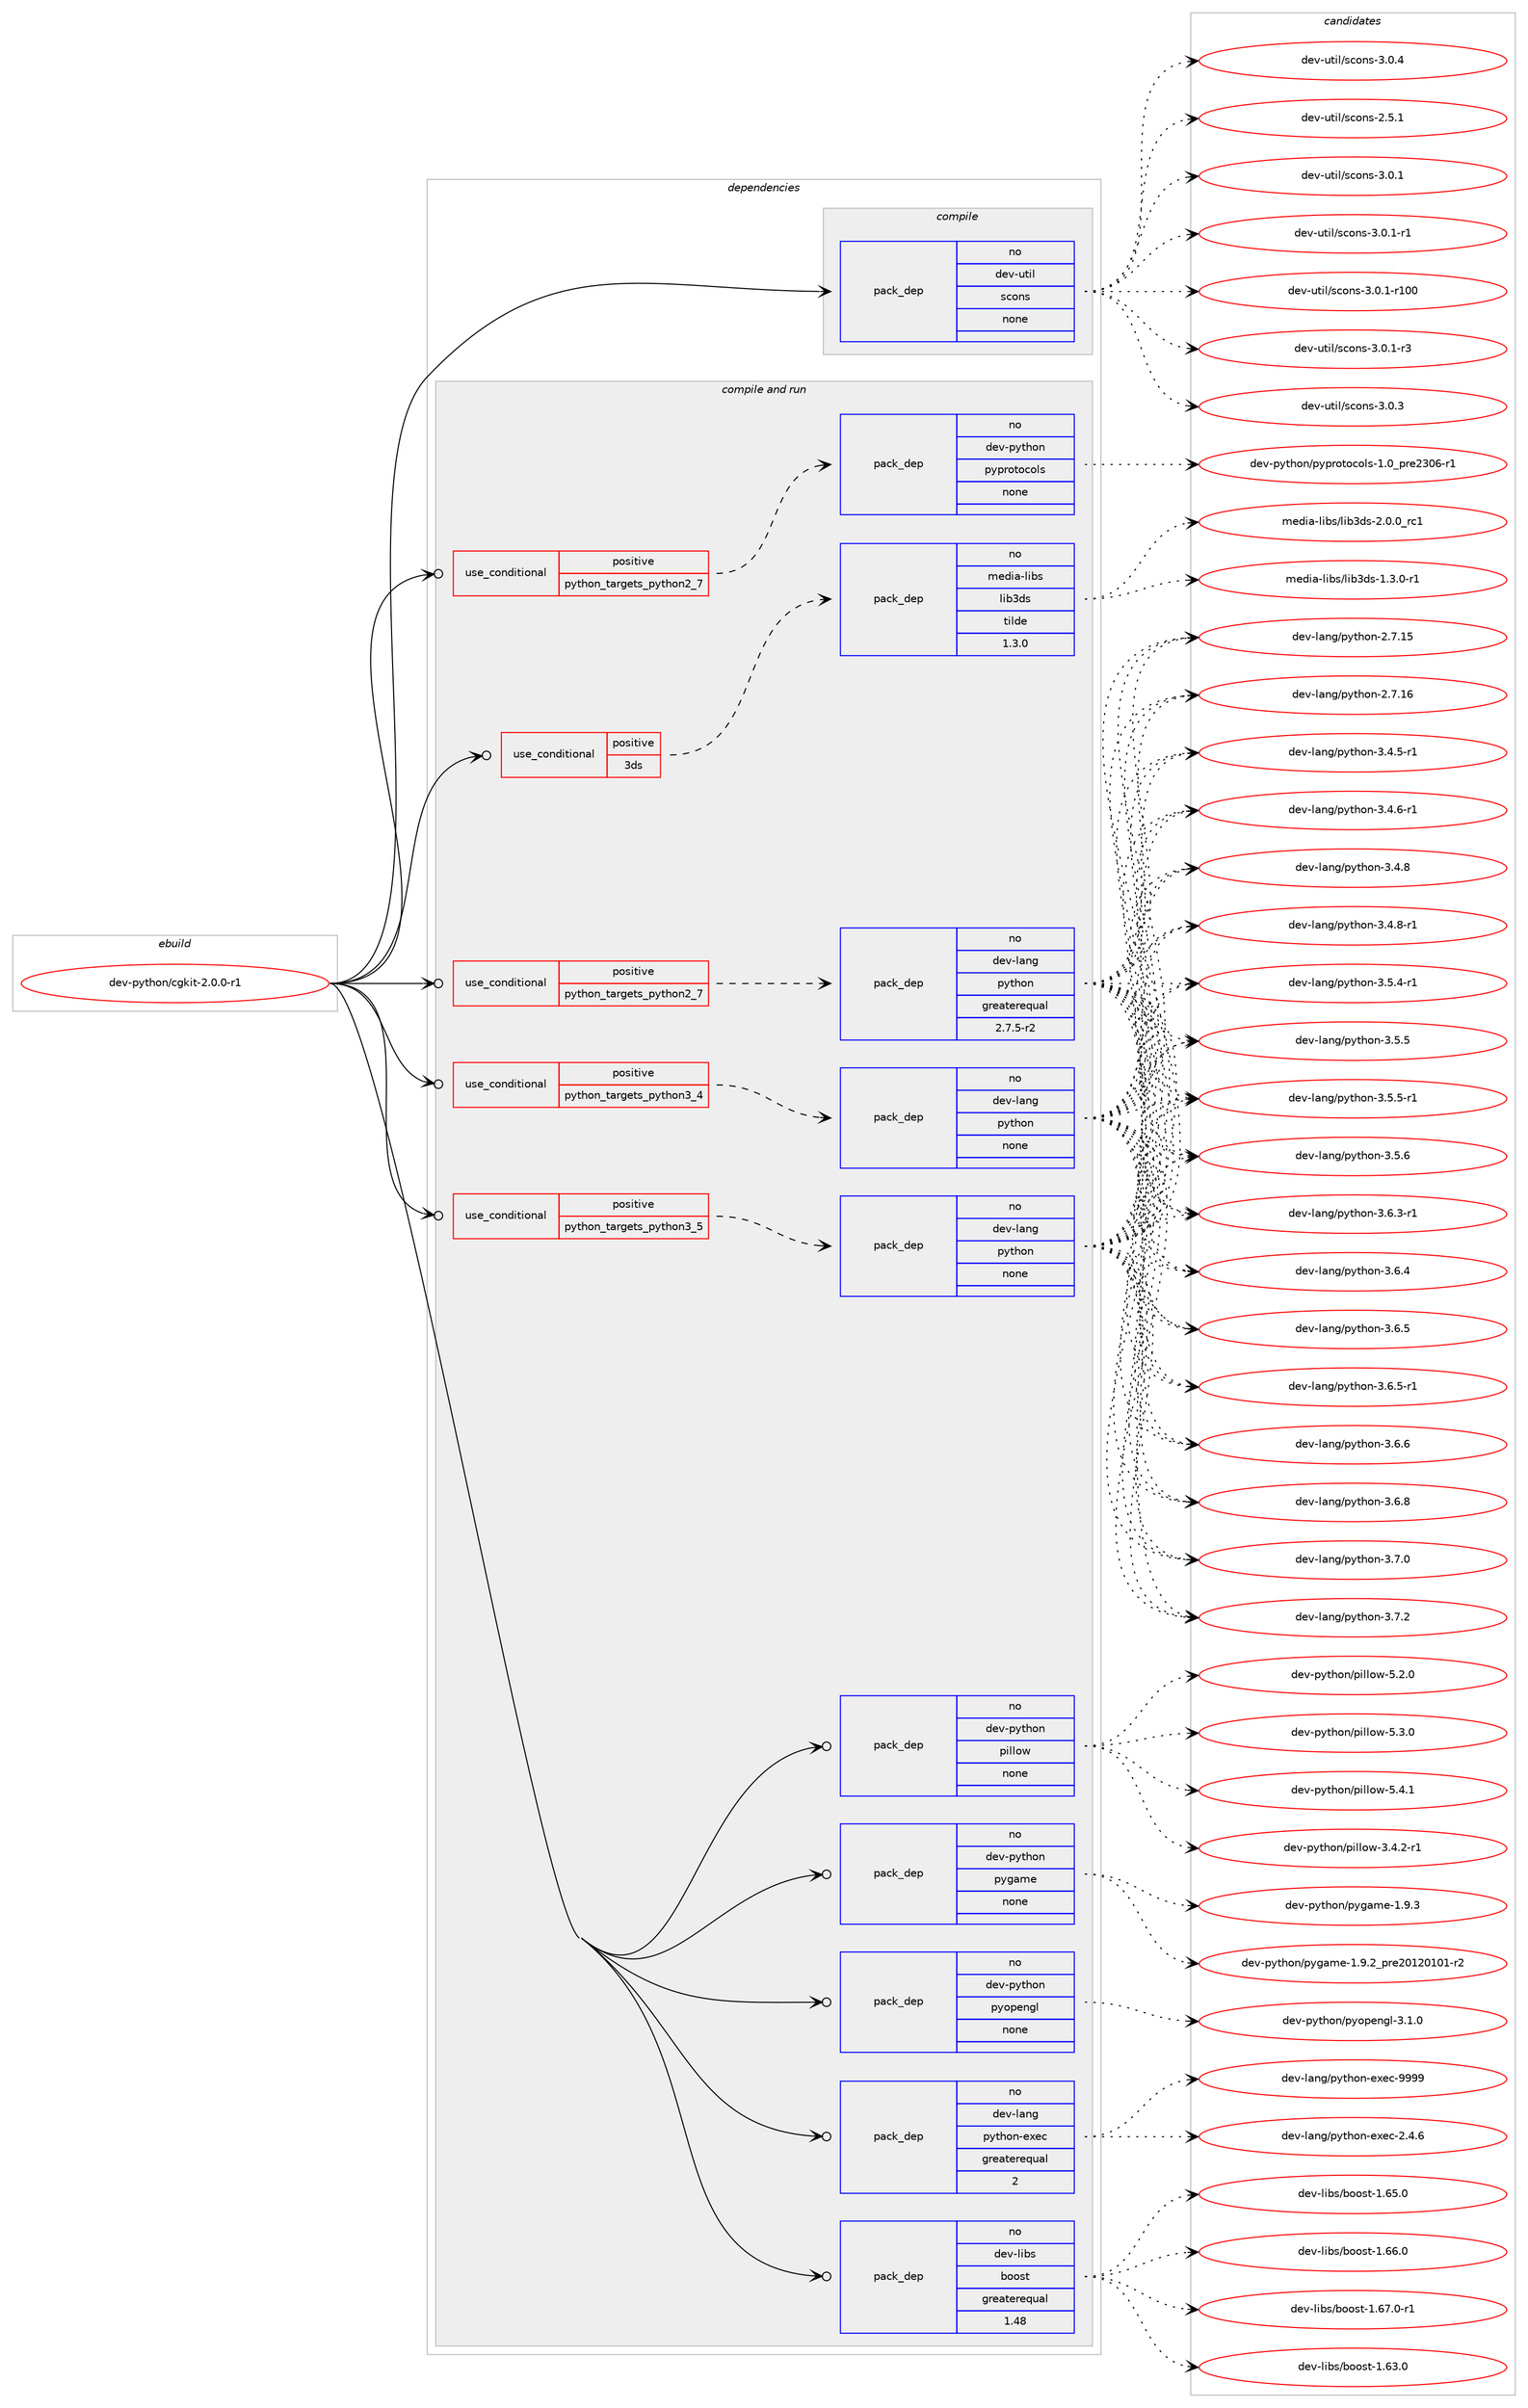 digraph prolog {

# *************
# Graph options
# *************

newrank=true;
concentrate=true;
compound=true;
graph [rankdir=LR,fontname=Helvetica,fontsize=10,ranksep=1.5];#, ranksep=2.5, nodesep=0.2];
edge  [arrowhead=vee];
node  [fontname=Helvetica,fontsize=10];

# **********
# The ebuild
# **********

subgraph cluster_leftcol {
color=gray;
rank=same;
label=<<i>ebuild</i>>;
id [label="dev-python/cgkit-2.0.0-r1", color=red, width=4, href="../dev-python/cgkit-2.0.0-r1.svg"];
}

# ****************
# The dependencies
# ****************

subgraph cluster_midcol {
color=gray;
label=<<i>dependencies</i>>;
subgraph cluster_compile {
fillcolor="#eeeeee";
style=filled;
label=<<i>compile</i>>;
subgraph pack1007445 {
dependency1402886 [label=<<TABLE BORDER="0" CELLBORDER="1" CELLSPACING="0" CELLPADDING="4" WIDTH="220"><TR><TD ROWSPAN="6" CELLPADDING="30">pack_dep</TD></TR><TR><TD WIDTH="110">no</TD></TR><TR><TD>dev-util</TD></TR><TR><TD>scons</TD></TR><TR><TD>none</TD></TR><TR><TD></TD></TR></TABLE>>, shape=none, color=blue];
}
id:e -> dependency1402886:w [weight=20,style="solid",arrowhead="vee"];
}
subgraph cluster_compileandrun {
fillcolor="#eeeeee";
style=filled;
label=<<i>compile and run</i>>;
subgraph cond372206 {
dependency1402887 [label=<<TABLE BORDER="0" CELLBORDER="1" CELLSPACING="0" CELLPADDING="4"><TR><TD ROWSPAN="3" CELLPADDING="10">use_conditional</TD></TR><TR><TD>positive</TD></TR><TR><TD>3ds</TD></TR></TABLE>>, shape=none, color=red];
subgraph pack1007446 {
dependency1402888 [label=<<TABLE BORDER="0" CELLBORDER="1" CELLSPACING="0" CELLPADDING="4" WIDTH="220"><TR><TD ROWSPAN="6" CELLPADDING="30">pack_dep</TD></TR><TR><TD WIDTH="110">no</TD></TR><TR><TD>media-libs</TD></TR><TR><TD>lib3ds</TD></TR><TR><TD>tilde</TD></TR><TR><TD>1.3.0</TD></TR></TABLE>>, shape=none, color=blue];
}
dependency1402887:e -> dependency1402888:w [weight=20,style="dashed",arrowhead="vee"];
}
id:e -> dependency1402887:w [weight=20,style="solid",arrowhead="odotvee"];
subgraph cond372207 {
dependency1402889 [label=<<TABLE BORDER="0" CELLBORDER="1" CELLSPACING="0" CELLPADDING="4"><TR><TD ROWSPAN="3" CELLPADDING="10">use_conditional</TD></TR><TR><TD>positive</TD></TR><TR><TD>python_targets_python2_7</TD></TR></TABLE>>, shape=none, color=red];
subgraph pack1007447 {
dependency1402890 [label=<<TABLE BORDER="0" CELLBORDER="1" CELLSPACING="0" CELLPADDING="4" WIDTH="220"><TR><TD ROWSPAN="6" CELLPADDING="30">pack_dep</TD></TR><TR><TD WIDTH="110">no</TD></TR><TR><TD>dev-lang</TD></TR><TR><TD>python</TD></TR><TR><TD>greaterequal</TD></TR><TR><TD>2.7.5-r2</TD></TR></TABLE>>, shape=none, color=blue];
}
dependency1402889:e -> dependency1402890:w [weight=20,style="dashed",arrowhead="vee"];
}
id:e -> dependency1402889:w [weight=20,style="solid",arrowhead="odotvee"];
subgraph cond372208 {
dependency1402891 [label=<<TABLE BORDER="0" CELLBORDER="1" CELLSPACING="0" CELLPADDING="4"><TR><TD ROWSPAN="3" CELLPADDING="10">use_conditional</TD></TR><TR><TD>positive</TD></TR><TR><TD>python_targets_python2_7</TD></TR></TABLE>>, shape=none, color=red];
subgraph pack1007448 {
dependency1402892 [label=<<TABLE BORDER="0" CELLBORDER="1" CELLSPACING="0" CELLPADDING="4" WIDTH="220"><TR><TD ROWSPAN="6" CELLPADDING="30">pack_dep</TD></TR><TR><TD WIDTH="110">no</TD></TR><TR><TD>dev-python</TD></TR><TR><TD>pyprotocols</TD></TR><TR><TD>none</TD></TR><TR><TD></TD></TR></TABLE>>, shape=none, color=blue];
}
dependency1402891:e -> dependency1402892:w [weight=20,style="dashed",arrowhead="vee"];
}
id:e -> dependency1402891:w [weight=20,style="solid",arrowhead="odotvee"];
subgraph cond372209 {
dependency1402893 [label=<<TABLE BORDER="0" CELLBORDER="1" CELLSPACING="0" CELLPADDING="4"><TR><TD ROWSPAN="3" CELLPADDING="10">use_conditional</TD></TR><TR><TD>positive</TD></TR><TR><TD>python_targets_python3_4</TD></TR></TABLE>>, shape=none, color=red];
subgraph pack1007449 {
dependency1402894 [label=<<TABLE BORDER="0" CELLBORDER="1" CELLSPACING="0" CELLPADDING="4" WIDTH="220"><TR><TD ROWSPAN="6" CELLPADDING="30">pack_dep</TD></TR><TR><TD WIDTH="110">no</TD></TR><TR><TD>dev-lang</TD></TR><TR><TD>python</TD></TR><TR><TD>none</TD></TR><TR><TD></TD></TR></TABLE>>, shape=none, color=blue];
}
dependency1402893:e -> dependency1402894:w [weight=20,style="dashed",arrowhead="vee"];
}
id:e -> dependency1402893:w [weight=20,style="solid",arrowhead="odotvee"];
subgraph cond372210 {
dependency1402895 [label=<<TABLE BORDER="0" CELLBORDER="1" CELLSPACING="0" CELLPADDING="4"><TR><TD ROWSPAN="3" CELLPADDING="10">use_conditional</TD></TR><TR><TD>positive</TD></TR><TR><TD>python_targets_python3_5</TD></TR></TABLE>>, shape=none, color=red];
subgraph pack1007450 {
dependency1402896 [label=<<TABLE BORDER="0" CELLBORDER="1" CELLSPACING="0" CELLPADDING="4" WIDTH="220"><TR><TD ROWSPAN="6" CELLPADDING="30">pack_dep</TD></TR><TR><TD WIDTH="110">no</TD></TR><TR><TD>dev-lang</TD></TR><TR><TD>python</TD></TR><TR><TD>none</TD></TR><TR><TD></TD></TR></TABLE>>, shape=none, color=blue];
}
dependency1402895:e -> dependency1402896:w [weight=20,style="dashed",arrowhead="vee"];
}
id:e -> dependency1402895:w [weight=20,style="solid",arrowhead="odotvee"];
subgraph pack1007451 {
dependency1402897 [label=<<TABLE BORDER="0" CELLBORDER="1" CELLSPACING="0" CELLPADDING="4" WIDTH="220"><TR><TD ROWSPAN="6" CELLPADDING="30">pack_dep</TD></TR><TR><TD WIDTH="110">no</TD></TR><TR><TD>dev-lang</TD></TR><TR><TD>python-exec</TD></TR><TR><TD>greaterequal</TD></TR><TR><TD>2</TD></TR></TABLE>>, shape=none, color=blue];
}
id:e -> dependency1402897:w [weight=20,style="solid",arrowhead="odotvee"];
subgraph pack1007452 {
dependency1402898 [label=<<TABLE BORDER="0" CELLBORDER="1" CELLSPACING="0" CELLPADDING="4" WIDTH="220"><TR><TD ROWSPAN="6" CELLPADDING="30">pack_dep</TD></TR><TR><TD WIDTH="110">no</TD></TR><TR><TD>dev-libs</TD></TR><TR><TD>boost</TD></TR><TR><TD>greaterequal</TD></TR><TR><TD>1.48</TD></TR></TABLE>>, shape=none, color=blue];
}
id:e -> dependency1402898:w [weight=20,style="solid",arrowhead="odotvee"];
subgraph pack1007453 {
dependency1402899 [label=<<TABLE BORDER="0" CELLBORDER="1" CELLSPACING="0" CELLPADDING="4" WIDTH="220"><TR><TD ROWSPAN="6" CELLPADDING="30">pack_dep</TD></TR><TR><TD WIDTH="110">no</TD></TR><TR><TD>dev-python</TD></TR><TR><TD>pillow</TD></TR><TR><TD>none</TD></TR><TR><TD></TD></TR></TABLE>>, shape=none, color=blue];
}
id:e -> dependency1402899:w [weight=20,style="solid",arrowhead="odotvee"];
subgraph pack1007454 {
dependency1402900 [label=<<TABLE BORDER="0" CELLBORDER="1" CELLSPACING="0" CELLPADDING="4" WIDTH="220"><TR><TD ROWSPAN="6" CELLPADDING="30">pack_dep</TD></TR><TR><TD WIDTH="110">no</TD></TR><TR><TD>dev-python</TD></TR><TR><TD>pygame</TD></TR><TR><TD>none</TD></TR><TR><TD></TD></TR></TABLE>>, shape=none, color=blue];
}
id:e -> dependency1402900:w [weight=20,style="solid",arrowhead="odotvee"];
subgraph pack1007455 {
dependency1402901 [label=<<TABLE BORDER="0" CELLBORDER="1" CELLSPACING="0" CELLPADDING="4" WIDTH="220"><TR><TD ROWSPAN="6" CELLPADDING="30">pack_dep</TD></TR><TR><TD WIDTH="110">no</TD></TR><TR><TD>dev-python</TD></TR><TR><TD>pyopengl</TD></TR><TR><TD>none</TD></TR><TR><TD></TD></TR></TABLE>>, shape=none, color=blue];
}
id:e -> dependency1402901:w [weight=20,style="solid",arrowhead="odotvee"];
}
subgraph cluster_run {
fillcolor="#eeeeee";
style=filled;
label=<<i>run</i>>;
}
}

# **************
# The candidates
# **************

subgraph cluster_choices {
rank=same;
color=gray;
label=<<i>candidates</i>>;

subgraph choice1007445 {
color=black;
nodesep=1;
choice100101118451171161051084711599111110115455046534649 [label="dev-util/scons-2.5.1", color=red, width=4,href="../dev-util/scons-2.5.1.svg"];
choice100101118451171161051084711599111110115455146484649 [label="dev-util/scons-3.0.1", color=red, width=4,href="../dev-util/scons-3.0.1.svg"];
choice1001011184511711610510847115991111101154551464846494511449 [label="dev-util/scons-3.0.1-r1", color=red, width=4,href="../dev-util/scons-3.0.1-r1.svg"];
choice10010111845117116105108471159911111011545514648464945114494848 [label="dev-util/scons-3.0.1-r100", color=red, width=4,href="../dev-util/scons-3.0.1-r100.svg"];
choice1001011184511711610510847115991111101154551464846494511451 [label="dev-util/scons-3.0.1-r3", color=red, width=4,href="../dev-util/scons-3.0.1-r3.svg"];
choice100101118451171161051084711599111110115455146484651 [label="dev-util/scons-3.0.3", color=red, width=4,href="../dev-util/scons-3.0.3.svg"];
choice100101118451171161051084711599111110115455146484652 [label="dev-util/scons-3.0.4", color=red, width=4,href="../dev-util/scons-3.0.4.svg"];
dependency1402886:e -> choice100101118451171161051084711599111110115455046534649:w [style=dotted,weight="100"];
dependency1402886:e -> choice100101118451171161051084711599111110115455146484649:w [style=dotted,weight="100"];
dependency1402886:e -> choice1001011184511711610510847115991111101154551464846494511449:w [style=dotted,weight="100"];
dependency1402886:e -> choice10010111845117116105108471159911111011545514648464945114494848:w [style=dotted,weight="100"];
dependency1402886:e -> choice1001011184511711610510847115991111101154551464846494511451:w [style=dotted,weight="100"];
dependency1402886:e -> choice100101118451171161051084711599111110115455146484651:w [style=dotted,weight="100"];
dependency1402886:e -> choice100101118451171161051084711599111110115455146484652:w [style=dotted,weight="100"];
}
subgraph choice1007446 {
color=black;
nodesep=1;
choice1091011001059745108105981154710810598511001154549465146484511449 [label="media-libs/lib3ds-1.3.0-r1", color=red, width=4,href="../media-libs/lib3ds-1.3.0-r1.svg"];
choice109101100105974510810598115471081059851100115455046484648951149949 [label="media-libs/lib3ds-2.0.0_rc1", color=red, width=4,href="../media-libs/lib3ds-2.0.0_rc1.svg"];
dependency1402888:e -> choice1091011001059745108105981154710810598511001154549465146484511449:w [style=dotted,weight="100"];
dependency1402888:e -> choice109101100105974510810598115471081059851100115455046484648951149949:w [style=dotted,weight="100"];
}
subgraph choice1007447 {
color=black;
nodesep=1;
choice10010111845108971101034711212111610411111045504655464953 [label="dev-lang/python-2.7.15", color=red, width=4,href="../dev-lang/python-2.7.15.svg"];
choice10010111845108971101034711212111610411111045504655464954 [label="dev-lang/python-2.7.16", color=red, width=4,href="../dev-lang/python-2.7.16.svg"];
choice1001011184510897110103471121211161041111104551465246534511449 [label="dev-lang/python-3.4.5-r1", color=red, width=4,href="../dev-lang/python-3.4.5-r1.svg"];
choice1001011184510897110103471121211161041111104551465246544511449 [label="dev-lang/python-3.4.6-r1", color=red, width=4,href="../dev-lang/python-3.4.6-r1.svg"];
choice100101118451089711010347112121116104111110455146524656 [label="dev-lang/python-3.4.8", color=red, width=4,href="../dev-lang/python-3.4.8.svg"];
choice1001011184510897110103471121211161041111104551465246564511449 [label="dev-lang/python-3.4.8-r1", color=red, width=4,href="../dev-lang/python-3.4.8-r1.svg"];
choice1001011184510897110103471121211161041111104551465346524511449 [label="dev-lang/python-3.5.4-r1", color=red, width=4,href="../dev-lang/python-3.5.4-r1.svg"];
choice100101118451089711010347112121116104111110455146534653 [label="dev-lang/python-3.5.5", color=red, width=4,href="../dev-lang/python-3.5.5.svg"];
choice1001011184510897110103471121211161041111104551465346534511449 [label="dev-lang/python-3.5.5-r1", color=red, width=4,href="../dev-lang/python-3.5.5-r1.svg"];
choice100101118451089711010347112121116104111110455146534654 [label="dev-lang/python-3.5.6", color=red, width=4,href="../dev-lang/python-3.5.6.svg"];
choice1001011184510897110103471121211161041111104551465446514511449 [label="dev-lang/python-3.6.3-r1", color=red, width=4,href="../dev-lang/python-3.6.3-r1.svg"];
choice100101118451089711010347112121116104111110455146544652 [label="dev-lang/python-3.6.4", color=red, width=4,href="../dev-lang/python-3.6.4.svg"];
choice100101118451089711010347112121116104111110455146544653 [label="dev-lang/python-3.6.5", color=red, width=4,href="../dev-lang/python-3.6.5.svg"];
choice1001011184510897110103471121211161041111104551465446534511449 [label="dev-lang/python-3.6.5-r1", color=red, width=4,href="../dev-lang/python-3.6.5-r1.svg"];
choice100101118451089711010347112121116104111110455146544654 [label="dev-lang/python-3.6.6", color=red, width=4,href="../dev-lang/python-3.6.6.svg"];
choice100101118451089711010347112121116104111110455146544656 [label="dev-lang/python-3.6.8", color=red, width=4,href="../dev-lang/python-3.6.8.svg"];
choice100101118451089711010347112121116104111110455146554648 [label="dev-lang/python-3.7.0", color=red, width=4,href="../dev-lang/python-3.7.0.svg"];
choice100101118451089711010347112121116104111110455146554650 [label="dev-lang/python-3.7.2", color=red, width=4,href="../dev-lang/python-3.7.2.svg"];
dependency1402890:e -> choice10010111845108971101034711212111610411111045504655464953:w [style=dotted,weight="100"];
dependency1402890:e -> choice10010111845108971101034711212111610411111045504655464954:w [style=dotted,weight="100"];
dependency1402890:e -> choice1001011184510897110103471121211161041111104551465246534511449:w [style=dotted,weight="100"];
dependency1402890:e -> choice1001011184510897110103471121211161041111104551465246544511449:w [style=dotted,weight="100"];
dependency1402890:e -> choice100101118451089711010347112121116104111110455146524656:w [style=dotted,weight="100"];
dependency1402890:e -> choice1001011184510897110103471121211161041111104551465246564511449:w [style=dotted,weight="100"];
dependency1402890:e -> choice1001011184510897110103471121211161041111104551465346524511449:w [style=dotted,weight="100"];
dependency1402890:e -> choice100101118451089711010347112121116104111110455146534653:w [style=dotted,weight="100"];
dependency1402890:e -> choice1001011184510897110103471121211161041111104551465346534511449:w [style=dotted,weight="100"];
dependency1402890:e -> choice100101118451089711010347112121116104111110455146534654:w [style=dotted,weight="100"];
dependency1402890:e -> choice1001011184510897110103471121211161041111104551465446514511449:w [style=dotted,weight="100"];
dependency1402890:e -> choice100101118451089711010347112121116104111110455146544652:w [style=dotted,weight="100"];
dependency1402890:e -> choice100101118451089711010347112121116104111110455146544653:w [style=dotted,weight="100"];
dependency1402890:e -> choice1001011184510897110103471121211161041111104551465446534511449:w [style=dotted,weight="100"];
dependency1402890:e -> choice100101118451089711010347112121116104111110455146544654:w [style=dotted,weight="100"];
dependency1402890:e -> choice100101118451089711010347112121116104111110455146544656:w [style=dotted,weight="100"];
dependency1402890:e -> choice100101118451089711010347112121116104111110455146554648:w [style=dotted,weight="100"];
dependency1402890:e -> choice100101118451089711010347112121116104111110455146554650:w [style=dotted,weight="100"];
}
subgraph choice1007448 {
color=black;
nodesep=1;
choice1001011184511212111610411111047112121112114111116111991111081154549464895112114101505148544511449 [label="dev-python/pyprotocols-1.0_pre2306-r1", color=red, width=4,href="../dev-python/pyprotocols-1.0_pre2306-r1.svg"];
dependency1402892:e -> choice1001011184511212111610411111047112121112114111116111991111081154549464895112114101505148544511449:w [style=dotted,weight="100"];
}
subgraph choice1007449 {
color=black;
nodesep=1;
choice10010111845108971101034711212111610411111045504655464953 [label="dev-lang/python-2.7.15", color=red, width=4,href="../dev-lang/python-2.7.15.svg"];
choice10010111845108971101034711212111610411111045504655464954 [label="dev-lang/python-2.7.16", color=red, width=4,href="../dev-lang/python-2.7.16.svg"];
choice1001011184510897110103471121211161041111104551465246534511449 [label="dev-lang/python-3.4.5-r1", color=red, width=4,href="../dev-lang/python-3.4.5-r1.svg"];
choice1001011184510897110103471121211161041111104551465246544511449 [label="dev-lang/python-3.4.6-r1", color=red, width=4,href="../dev-lang/python-3.4.6-r1.svg"];
choice100101118451089711010347112121116104111110455146524656 [label="dev-lang/python-3.4.8", color=red, width=4,href="../dev-lang/python-3.4.8.svg"];
choice1001011184510897110103471121211161041111104551465246564511449 [label="dev-lang/python-3.4.8-r1", color=red, width=4,href="../dev-lang/python-3.4.8-r1.svg"];
choice1001011184510897110103471121211161041111104551465346524511449 [label="dev-lang/python-3.5.4-r1", color=red, width=4,href="../dev-lang/python-3.5.4-r1.svg"];
choice100101118451089711010347112121116104111110455146534653 [label="dev-lang/python-3.5.5", color=red, width=4,href="../dev-lang/python-3.5.5.svg"];
choice1001011184510897110103471121211161041111104551465346534511449 [label="dev-lang/python-3.5.5-r1", color=red, width=4,href="../dev-lang/python-3.5.5-r1.svg"];
choice100101118451089711010347112121116104111110455146534654 [label="dev-lang/python-3.5.6", color=red, width=4,href="../dev-lang/python-3.5.6.svg"];
choice1001011184510897110103471121211161041111104551465446514511449 [label="dev-lang/python-3.6.3-r1", color=red, width=4,href="../dev-lang/python-3.6.3-r1.svg"];
choice100101118451089711010347112121116104111110455146544652 [label="dev-lang/python-3.6.4", color=red, width=4,href="../dev-lang/python-3.6.4.svg"];
choice100101118451089711010347112121116104111110455146544653 [label="dev-lang/python-3.6.5", color=red, width=4,href="../dev-lang/python-3.6.5.svg"];
choice1001011184510897110103471121211161041111104551465446534511449 [label="dev-lang/python-3.6.5-r1", color=red, width=4,href="../dev-lang/python-3.6.5-r1.svg"];
choice100101118451089711010347112121116104111110455146544654 [label="dev-lang/python-3.6.6", color=red, width=4,href="../dev-lang/python-3.6.6.svg"];
choice100101118451089711010347112121116104111110455146544656 [label="dev-lang/python-3.6.8", color=red, width=4,href="../dev-lang/python-3.6.8.svg"];
choice100101118451089711010347112121116104111110455146554648 [label="dev-lang/python-3.7.0", color=red, width=4,href="../dev-lang/python-3.7.0.svg"];
choice100101118451089711010347112121116104111110455146554650 [label="dev-lang/python-3.7.2", color=red, width=4,href="../dev-lang/python-3.7.2.svg"];
dependency1402894:e -> choice10010111845108971101034711212111610411111045504655464953:w [style=dotted,weight="100"];
dependency1402894:e -> choice10010111845108971101034711212111610411111045504655464954:w [style=dotted,weight="100"];
dependency1402894:e -> choice1001011184510897110103471121211161041111104551465246534511449:w [style=dotted,weight="100"];
dependency1402894:e -> choice1001011184510897110103471121211161041111104551465246544511449:w [style=dotted,weight="100"];
dependency1402894:e -> choice100101118451089711010347112121116104111110455146524656:w [style=dotted,weight="100"];
dependency1402894:e -> choice1001011184510897110103471121211161041111104551465246564511449:w [style=dotted,weight="100"];
dependency1402894:e -> choice1001011184510897110103471121211161041111104551465346524511449:w [style=dotted,weight="100"];
dependency1402894:e -> choice100101118451089711010347112121116104111110455146534653:w [style=dotted,weight="100"];
dependency1402894:e -> choice1001011184510897110103471121211161041111104551465346534511449:w [style=dotted,weight="100"];
dependency1402894:e -> choice100101118451089711010347112121116104111110455146534654:w [style=dotted,weight="100"];
dependency1402894:e -> choice1001011184510897110103471121211161041111104551465446514511449:w [style=dotted,weight="100"];
dependency1402894:e -> choice100101118451089711010347112121116104111110455146544652:w [style=dotted,weight="100"];
dependency1402894:e -> choice100101118451089711010347112121116104111110455146544653:w [style=dotted,weight="100"];
dependency1402894:e -> choice1001011184510897110103471121211161041111104551465446534511449:w [style=dotted,weight="100"];
dependency1402894:e -> choice100101118451089711010347112121116104111110455146544654:w [style=dotted,weight="100"];
dependency1402894:e -> choice100101118451089711010347112121116104111110455146544656:w [style=dotted,weight="100"];
dependency1402894:e -> choice100101118451089711010347112121116104111110455146554648:w [style=dotted,weight="100"];
dependency1402894:e -> choice100101118451089711010347112121116104111110455146554650:w [style=dotted,weight="100"];
}
subgraph choice1007450 {
color=black;
nodesep=1;
choice10010111845108971101034711212111610411111045504655464953 [label="dev-lang/python-2.7.15", color=red, width=4,href="../dev-lang/python-2.7.15.svg"];
choice10010111845108971101034711212111610411111045504655464954 [label="dev-lang/python-2.7.16", color=red, width=4,href="../dev-lang/python-2.7.16.svg"];
choice1001011184510897110103471121211161041111104551465246534511449 [label="dev-lang/python-3.4.5-r1", color=red, width=4,href="../dev-lang/python-3.4.5-r1.svg"];
choice1001011184510897110103471121211161041111104551465246544511449 [label="dev-lang/python-3.4.6-r1", color=red, width=4,href="../dev-lang/python-3.4.6-r1.svg"];
choice100101118451089711010347112121116104111110455146524656 [label="dev-lang/python-3.4.8", color=red, width=4,href="../dev-lang/python-3.4.8.svg"];
choice1001011184510897110103471121211161041111104551465246564511449 [label="dev-lang/python-3.4.8-r1", color=red, width=4,href="../dev-lang/python-3.4.8-r1.svg"];
choice1001011184510897110103471121211161041111104551465346524511449 [label="dev-lang/python-3.5.4-r1", color=red, width=4,href="../dev-lang/python-3.5.4-r1.svg"];
choice100101118451089711010347112121116104111110455146534653 [label="dev-lang/python-3.5.5", color=red, width=4,href="../dev-lang/python-3.5.5.svg"];
choice1001011184510897110103471121211161041111104551465346534511449 [label="dev-lang/python-3.5.5-r1", color=red, width=4,href="../dev-lang/python-3.5.5-r1.svg"];
choice100101118451089711010347112121116104111110455146534654 [label="dev-lang/python-3.5.6", color=red, width=4,href="../dev-lang/python-3.5.6.svg"];
choice1001011184510897110103471121211161041111104551465446514511449 [label="dev-lang/python-3.6.3-r1", color=red, width=4,href="../dev-lang/python-3.6.3-r1.svg"];
choice100101118451089711010347112121116104111110455146544652 [label="dev-lang/python-3.6.4", color=red, width=4,href="../dev-lang/python-3.6.4.svg"];
choice100101118451089711010347112121116104111110455146544653 [label="dev-lang/python-3.6.5", color=red, width=4,href="../dev-lang/python-3.6.5.svg"];
choice1001011184510897110103471121211161041111104551465446534511449 [label="dev-lang/python-3.6.5-r1", color=red, width=4,href="../dev-lang/python-3.6.5-r1.svg"];
choice100101118451089711010347112121116104111110455146544654 [label="dev-lang/python-3.6.6", color=red, width=4,href="../dev-lang/python-3.6.6.svg"];
choice100101118451089711010347112121116104111110455146544656 [label="dev-lang/python-3.6.8", color=red, width=4,href="../dev-lang/python-3.6.8.svg"];
choice100101118451089711010347112121116104111110455146554648 [label="dev-lang/python-3.7.0", color=red, width=4,href="../dev-lang/python-3.7.0.svg"];
choice100101118451089711010347112121116104111110455146554650 [label="dev-lang/python-3.7.2", color=red, width=4,href="../dev-lang/python-3.7.2.svg"];
dependency1402896:e -> choice10010111845108971101034711212111610411111045504655464953:w [style=dotted,weight="100"];
dependency1402896:e -> choice10010111845108971101034711212111610411111045504655464954:w [style=dotted,weight="100"];
dependency1402896:e -> choice1001011184510897110103471121211161041111104551465246534511449:w [style=dotted,weight="100"];
dependency1402896:e -> choice1001011184510897110103471121211161041111104551465246544511449:w [style=dotted,weight="100"];
dependency1402896:e -> choice100101118451089711010347112121116104111110455146524656:w [style=dotted,weight="100"];
dependency1402896:e -> choice1001011184510897110103471121211161041111104551465246564511449:w [style=dotted,weight="100"];
dependency1402896:e -> choice1001011184510897110103471121211161041111104551465346524511449:w [style=dotted,weight="100"];
dependency1402896:e -> choice100101118451089711010347112121116104111110455146534653:w [style=dotted,weight="100"];
dependency1402896:e -> choice1001011184510897110103471121211161041111104551465346534511449:w [style=dotted,weight="100"];
dependency1402896:e -> choice100101118451089711010347112121116104111110455146534654:w [style=dotted,weight="100"];
dependency1402896:e -> choice1001011184510897110103471121211161041111104551465446514511449:w [style=dotted,weight="100"];
dependency1402896:e -> choice100101118451089711010347112121116104111110455146544652:w [style=dotted,weight="100"];
dependency1402896:e -> choice100101118451089711010347112121116104111110455146544653:w [style=dotted,weight="100"];
dependency1402896:e -> choice1001011184510897110103471121211161041111104551465446534511449:w [style=dotted,weight="100"];
dependency1402896:e -> choice100101118451089711010347112121116104111110455146544654:w [style=dotted,weight="100"];
dependency1402896:e -> choice100101118451089711010347112121116104111110455146544656:w [style=dotted,weight="100"];
dependency1402896:e -> choice100101118451089711010347112121116104111110455146554648:w [style=dotted,weight="100"];
dependency1402896:e -> choice100101118451089711010347112121116104111110455146554650:w [style=dotted,weight="100"];
}
subgraph choice1007451 {
color=black;
nodesep=1;
choice1001011184510897110103471121211161041111104510112010199455046524654 [label="dev-lang/python-exec-2.4.6", color=red, width=4,href="../dev-lang/python-exec-2.4.6.svg"];
choice10010111845108971101034711212111610411111045101120101994557575757 [label="dev-lang/python-exec-9999", color=red, width=4,href="../dev-lang/python-exec-9999.svg"];
dependency1402897:e -> choice1001011184510897110103471121211161041111104510112010199455046524654:w [style=dotted,weight="100"];
dependency1402897:e -> choice10010111845108971101034711212111610411111045101120101994557575757:w [style=dotted,weight="100"];
}
subgraph choice1007452 {
color=black;
nodesep=1;
choice1001011184510810598115479811111111511645494654514648 [label="dev-libs/boost-1.63.0", color=red, width=4,href="../dev-libs/boost-1.63.0.svg"];
choice1001011184510810598115479811111111511645494654534648 [label="dev-libs/boost-1.65.0", color=red, width=4,href="../dev-libs/boost-1.65.0.svg"];
choice1001011184510810598115479811111111511645494654544648 [label="dev-libs/boost-1.66.0", color=red, width=4,href="../dev-libs/boost-1.66.0.svg"];
choice10010111845108105981154798111111115116454946545546484511449 [label="dev-libs/boost-1.67.0-r1", color=red, width=4,href="../dev-libs/boost-1.67.0-r1.svg"];
dependency1402898:e -> choice1001011184510810598115479811111111511645494654514648:w [style=dotted,weight="100"];
dependency1402898:e -> choice1001011184510810598115479811111111511645494654534648:w [style=dotted,weight="100"];
dependency1402898:e -> choice1001011184510810598115479811111111511645494654544648:w [style=dotted,weight="100"];
dependency1402898:e -> choice10010111845108105981154798111111115116454946545546484511449:w [style=dotted,weight="100"];
}
subgraph choice1007453 {
color=black;
nodesep=1;
choice10010111845112121116104111110471121051081081111194551465246504511449 [label="dev-python/pillow-3.4.2-r1", color=red, width=4,href="../dev-python/pillow-3.4.2-r1.svg"];
choice1001011184511212111610411111047112105108108111119455346504648 [label="dev-python/pillow-5.2.0", color=red, width=4,href="../dev-python/pillow-5.2.0.svg"];
choice1001011184511212111610411111047112105108108111119455346514648 [label="dev-python/pillow-5.3.0", color=red, width=4,href="../dev-python/pillow-5.3.0.svg"];
choice1001011184511212111610411111047112105108108111119455346524649 [label="dev-python/pillow-5.4.1", color=red, width=4,href="../dev-python/pillow-5.4.1.svg"];
dependency1402899:e -> choice10010111845112121116104111110471121051081081111194551465246504511449:w [style=dotted,weight="100"];
dependency1402899:e -> choice1001011184511212111610411111047112105108108111119455346504648:w [style=dotted,weight="100"];
dependency1402899:e -> choice1001011184511212111610411111047112105108108111119455346514648:w [style=dotted,weight="100"];
dependency1402899:e -> choice1001011184511212111610411111047112105108108111119455346524649:w [style=dotted,weight="100"];
}
subgraph choice1007454 {
color=black;
nodesep=1;
choice1001011184511212111610411111047112121103971091014549465746509511211410150484950484948494511450 [label="dev-python/pygame-1.9.2_pre20120101-r2", color=red, width=4,href="../dev-python/pygame-1.9.2_pre20120101-r2.svg"];
choice100101118451121211161041111104711212110397109101454946574651 [label="dev-python/pygame-1.9.3", color=red, width=4,href="../dev-python/pygame-1.9.3.svg"];
dependency1402900:e -> choice1001011184511212111610411111047112121103971091014549465746509511211410150484950484948494511450:w [style=dotted,weight="100"];
dependency1402900:e -> choice100101118451121211161041111104711212110397109101454946574651:w [style=dotted,weight="100"];
}
subgraph choice1007455 {
color=black;
nodesep=1;
choice1001011184511212111610411111047112121111112101110103108455146494648 [label="dev-python/pyopengl-3.1.0", color=red, width=4,href="../dev-python/pyopengl-3.1.0.svg"];
dependency1402901:e -> choice1001011184511212111610411111047112121111112101110103108455146494648:w [style=dotted,weight="100"];
}
}

}
